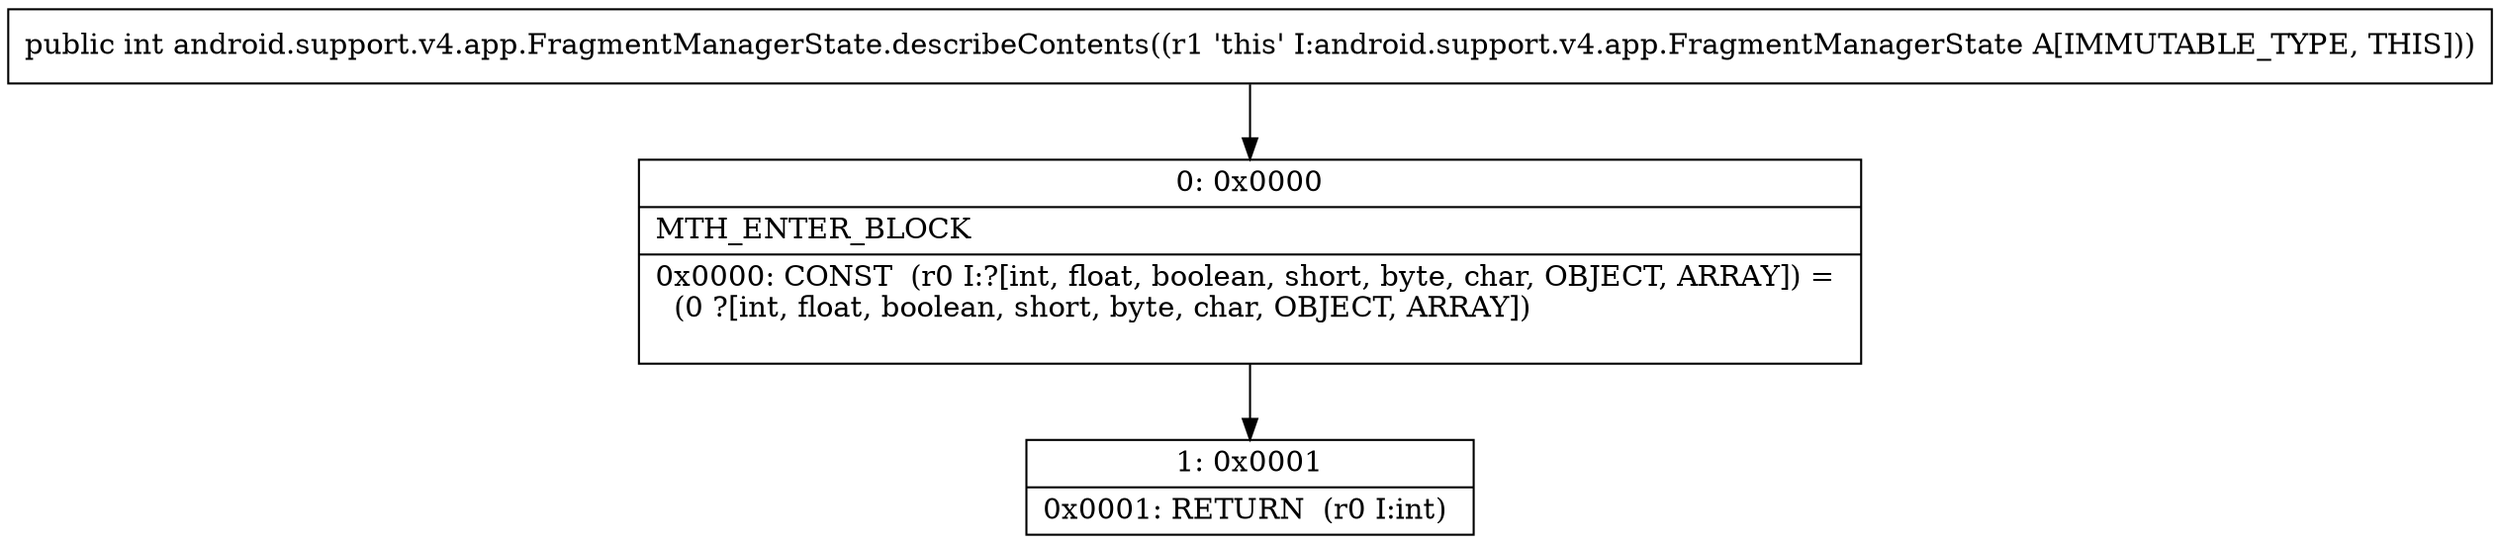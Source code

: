 digraph "CFG forandroid.support.v4.app.FragmentManagerState.describeContents()I" {
Node_0 [shape=record,label="{0\:\ 0x0000|MTH_ENTER_BLOCK\l|0x0000: CONST  (r0 I:?[int, float, boolean, short, byte, char, OBJECT, ARRAY]) = \l  (0 ?[int, float, boolean, short, byte, char, OBJECT, ARRAY])\l \l}"];
Node_1 [shape=record,label="{1\:\ 0x0001|0x0001: RETURN  (r0 I:int) \l}"];
MethodNode[shape=record,label="{public int android.support.v4.app.FragmentManagerState.describeContents((r1 'this' I:android.support.v4.app.FragmentManagerState A[IMMUTABLE_TYPE, THIS])) }"];
MethodNode -> Node_0;
Node_0 -> Node_1;
}

